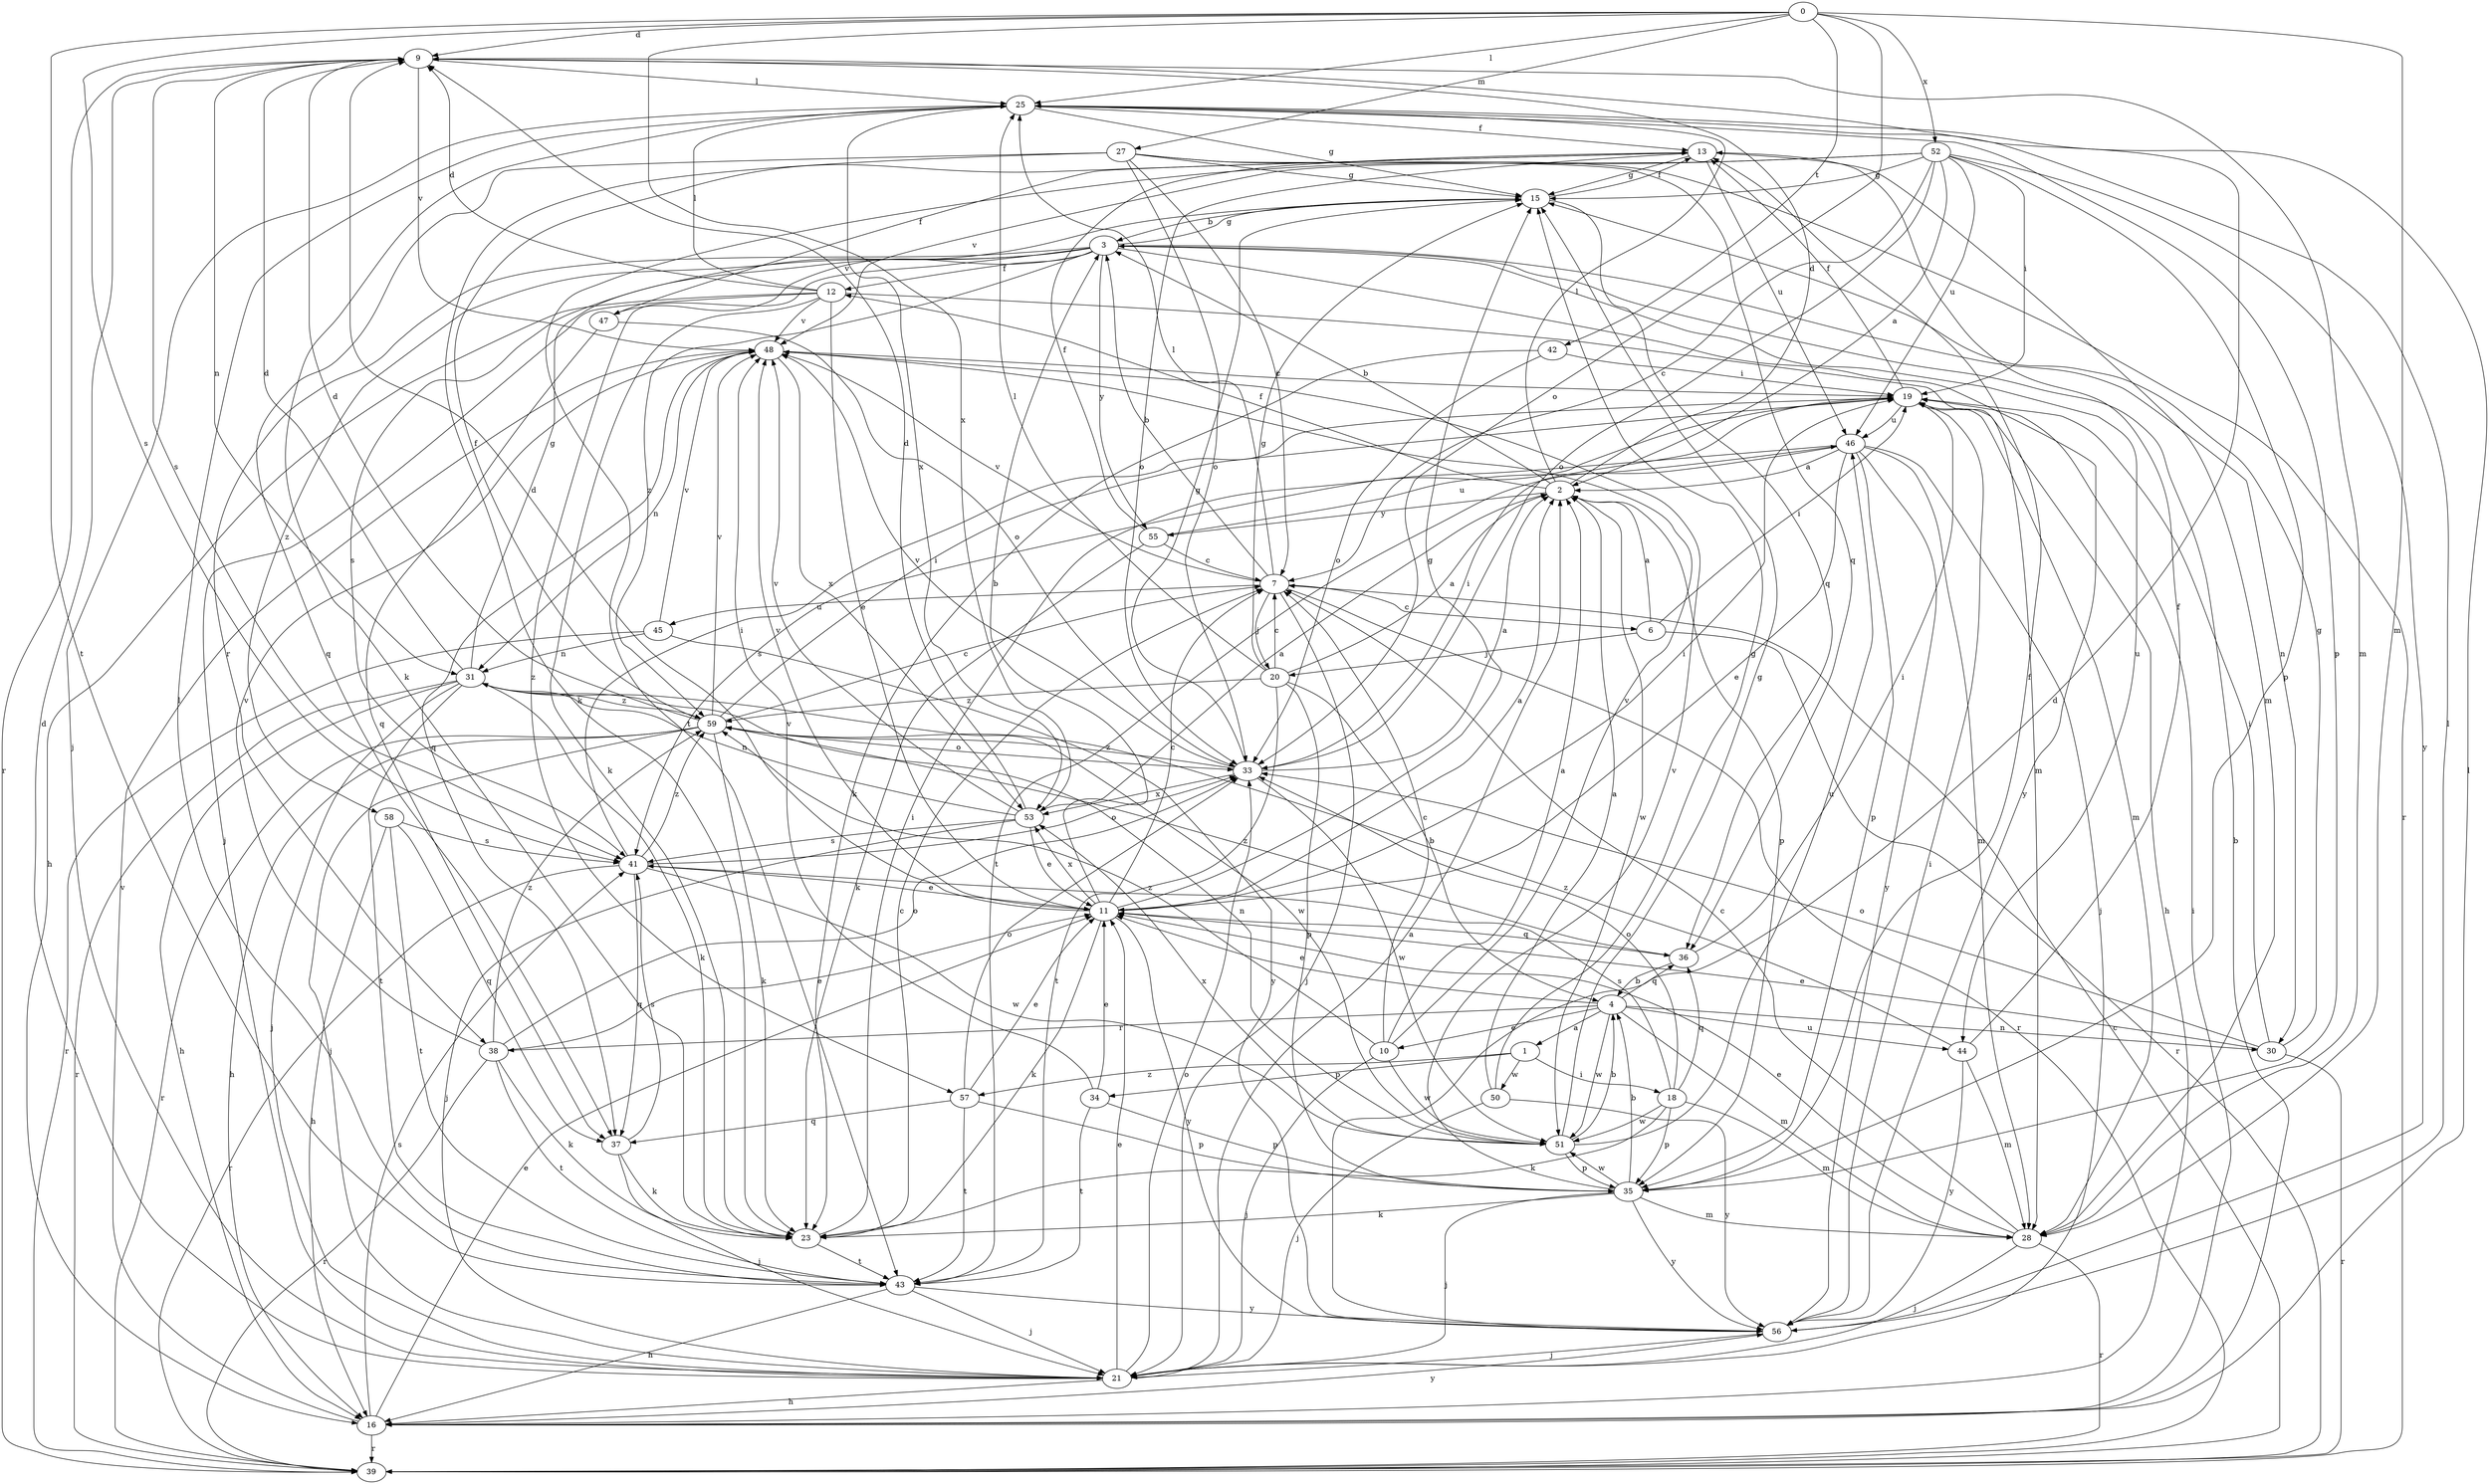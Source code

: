 strict digraph  {
0;
1;
2;
3;
4;
6;
7;
9;
10;
11;
12;
13;
15;
16;
18;
19;
20;
21;
23;
25;
27;
28;
30;
31;
33;
34;
35;
36;
37;
38;
39;
41;
42;
43;
44;
45;
46;
47;
48;
50;
51;
52;
53;
55;
56;
57;
58;
59;
0 -> 9  [label=d];
0 -> 25  [label=l];
0 -> 27  [label=m];
0 -> 28  [label=m];
0 -> 33  [label=o];
0 -> 41  [label=s];
0 -> 42  [label=t];
0 -> 43  [label=t];
0 -> 52  [label=x];
0 -> 53  [label=x];
1 -> 18  [label=i];
1 -> 34  [label=p];
1 -> 50  [label=w];
1 -> 57  [label=z];
2 -> 3  [label=b];
2 -> 9  [label=d];
2 -> 12  [label=f];
2 -> 25  [label=l];
2 -> 35  [label=p];
2 -> 51  [label=w];
2 -> 55  [label=y];
3 -> 12  [label=f];
3 -> 15  [label=g];
3 -> 30  [label=n];
3 -> 38  [label=r];
3 -> 41  [label=s];
3 -> 44  [label=u];
3 -> 47  [label=v];
3 -> 55  [label=y];
3 -> 56  [label=y];
3 -> 57  [label=z];
3 -> 58  [label=z];
3 -> 59  [label=z];
4 -> 1  [label=a];
4 -> 10  [label=e];
4 -> 11  [label=e];
4 -> 28  [label=m];
4 -> 30  [label=n];
4 -> 36  [label=q];
4 -> 38  [label=r];
4 -> 44  [label=u];
4 -> 51  [label=w];
6 -> 2  [label=a];
6 -> 19  [label=i];
6 -> 20  [label=j];
6 -> 39  [label=r];
7 -> 3  [label=b];
7 -> 6  [label=c];
7 -> 20  [label=j];
7 -> 21  [label=j];
7 -> 25  [label=l];
7 -> 39  [label=r];
7 -> 45  [label=u];
7 -> 48  [label=v];
9 -> 25  [label=l];
9 -> 28  [label=m];
9 -> 31  [label=n];
9 -> 39  [label=r];
9 -> 41  [label=s];
9 -> 48  [label=v];
10 -> 2  [label=a];
10 -> 7  [label=c];
10 -> 21  [label=j];
10 -> 48  [label=v];
10 -> 51  [label=w];
10 -> 59  [label=z];
11 -> 2  [label=a];
11 -> 3  [label=b];
11 -> 7  [label=c];
11 -> 9  [label=d];
11 -> 15  [label=g];
11 -> 19  [label=i];
11 -> 23  [label=k];
11 -> 36  [label=q];
11 -> 48  [label=v];
11 -> 53  [label=x];
11 -> 56  [label=y];
12 -> 9  [label=d];
12 -> 11  [label=e];
12 -> 16  [label=h];
12 -> 21  [label=j];
12 -> 23  [label=k];
12 -> 25  [label=l];
12 -> 28  [label=m];
12 -> 48  [label=v];
13 -> 15  [label=g];
13 -> 28  [label=m];
13 -> 33  [label=o];
13 -> 46  [label=u];
15 -> 3  [label=b];
15 -> 13  [label=f];
15 -> 36  [label=q];
16 -> 3  [label=b];
16 -> 11  [label=e];
16 -> 19  [label=i];
16 -> 25  [label=l];
16 -> 39  [label=r];
16 -> 41  [label=s];
16 -> 48  [label=v];
16 -> 56  [label=y];
18 -> 23  [label=k];
18 -> 28  [label=m];
18 -> 33  [label=o];
18 -> 35  [label=p];
18 -> 36  [label=q];
18 -> 41  [label=s];
18 -> 51  [label=w];
19 -> 13  [label=f];
19 -> 16  [label=h];
19 -> 28  [label=m];
19 -> 46  [label=u];
20 -> 2  [label=a];
20 -> 4  [label=b];
20 -> 7  [label=c];
20 -> 15  [label=g];
20 -> 25  [label=l];
20 -> 35  [label=p];
20 -> 43  [label=t];
20 -> 59  [label=z];
21 -> 2  [label=a];
21 -> 9  [label=d];
21 -> 11  [label=e];
21 -> 16  [label=h];
21 -> 33  [label=o];
23 -> 7  [label=c];
23 -> 19  [label=i];
23 -> 43  [label=t];
25 -> 13  [label=f];
25 -> 15  [label=g];
25 -> 21  [label=j];
25 -> 23  [label=k];
25 -> 35  [label=p];
25 -> 53  [label=x];
27 -> 7  [label=c];
27 -> 15  [label=g];
27 -> 23  [label=k];
27 -> 33  [label=o];
27 -> 36  [label=q];
27 -> 37  [label=q];
27 -> 39  [label=r];
28 -> 7  [label=c];
28 -> 11  [label=e];
28 -> 21  [label=j];
28 -> 39  [label=r];
30 -> 11  [label=e];
30 -> 15  [label=g];
30 -> 19  [label=i];
30 -> 33  [label=o];
30 -> 39  [label=r];
31 -> 9  [label=d];
31 -> 15  [label=g];
31 -> 16  [label=h];
31 -> 21  [label=j];
31 -> 23  [label=k];
31 -> 39  [label=r];
31 -> 43  [label=t];
31 -> 51  [label=w];
31 -> 59  [label=z];
33 -> 2  [label=a];
33 -> 15  [label=g];
33 -> 19  [label=i];
33 -> 48  [label=v];
33 -> 51  [label=w];
33 -> 53  [label=x];
33 -> 59  [label=z];
34 -> 11  [label=e];
34 -> 35  [label=p];
34 -> 43  [label=t];
34 -> 48  [label=v];
35 -> 4  [label=b];
35 -> 13  [label=f];
35 -> 21  [label=j];
35 -> 23  [label=k];
35 -> 28  [label=m];
35 -> 48  [label=v];
35 -> 51  [label=w];
35 -> 56  [label=y];
36 -> 4  [label=b];
36 -> 19  [label=i];
36 -> 59  [label=z];
37 -> 21  [label=j];
37 -> 23  [label=k];
37 -> 41  [label=s];
38 -> 11  [label=e];
38 -> 23  [label=k];
38 -> 33  [label=o];
38 -> 39  [label=r];
38 -> 43  [label=t];
38 -> 48  [label=v];
38 -> 59  [label=z];
39 -> 7  [label=c];
41 -> 11  [label=e];
41 -> 19  [label=i];
41 -> 33  [label=o];
41 -> 37  [label=q];
41 -> 39  [label=r];
41 -> 51  [label=w];
41 -> 59  [label=z];
42 -> 19  [label=i];
42 -> 23  [label=k];
42 -> 33  [label=o];
43 -> 16  [label=h];
43 -> 21  [label=j];
43 -> 25  [label=l];
43 -> 56  [label=y];
44 -> 13  [label=f];
44 -> 28  [label=m];
44 -> 56  [label=y];
44 -> 59  [label=z];
45 -> 31  [label=n];
45 -> 39  [label=r];
45 -> 48  [label=v];
45 -> 56  [label=y];
46 -> 2  [label=a];
46 -> 11  [label=e];
46 -> 21  [label=j];
46 -> 28  [label=m];
46 -> 35  [label=p];
46 -> 41  [label=s];
46 -> 43  [label=t];
46 -> 56  [label=y];
47 -> 13  [label=f];
47 -> 33  [label=o];
47 -> 37  [label=q];
48 -> 19  [label=i];
48 -> 31  [label=n];
48 -> 37  [label=q];
48 -> 53  [label=x];
50 -> 2  [label=a];
50 -> 15  [label=g];
50 -> 21  [label=j];
50 -> 56  [label=y];
51 -> 4  [label=b];
51 -> 15  [label=g];
51 -> 31  [label=n];
51 -> 35  [label=p];
51 -> 46  [label=u];
51 -> 53  [label=x];
52 -> 2  [label=a];
52 -> 7  [label=c];
52 -> 15  [label=g];
52 -> 19  [label=i];
52 -> 33  [label=o];
52 -> 35  [label=p];
52 -> 43  [label=t];
52 -> 46  [label=u];
52 -> 48  [label=v];
52 -> 56  [label=y];
53 -> 2  [label=a];
53 -> 9  [label=d];
53 -> 11  [label=e];
53 -> 21  [label=j];
53 -> 31  [label=n];
53 -> 41  [label=s];
53 -> 48  [label=v];
55 -> 7  [label=c];
55 -> 13  [label=f];
55 -> 23  [label=k];
55 -> 46  [label=u];
56 -> 9  [label=d];
56 -> 19  [label=i];
56 -> 21  [label=j];
56 -> 25  [label=l];
57 -> 11  [label=e];
57 -> 33  [label=o];
57 -> 35  [label=p];
57 -> 37  [label=q];
57 -> 43  [label=t];
58 -> 16  [label=h];
58 -> 37  [label=q];
58 -> 41  [label=s];
58 -> 43  [label=t];
59 -> 7  [label=c];
59 -> 9  [label=d];
59 -> 13  [label=f];
59 -> 16  [label=h];
59 -> 19  [label=i];
59 -> 21  [label=j];
59 -> 23  [label=k];
59 -> 33  [label=o];
59 -> 39  [label=r];
59 -> 48  [label=v];
}
